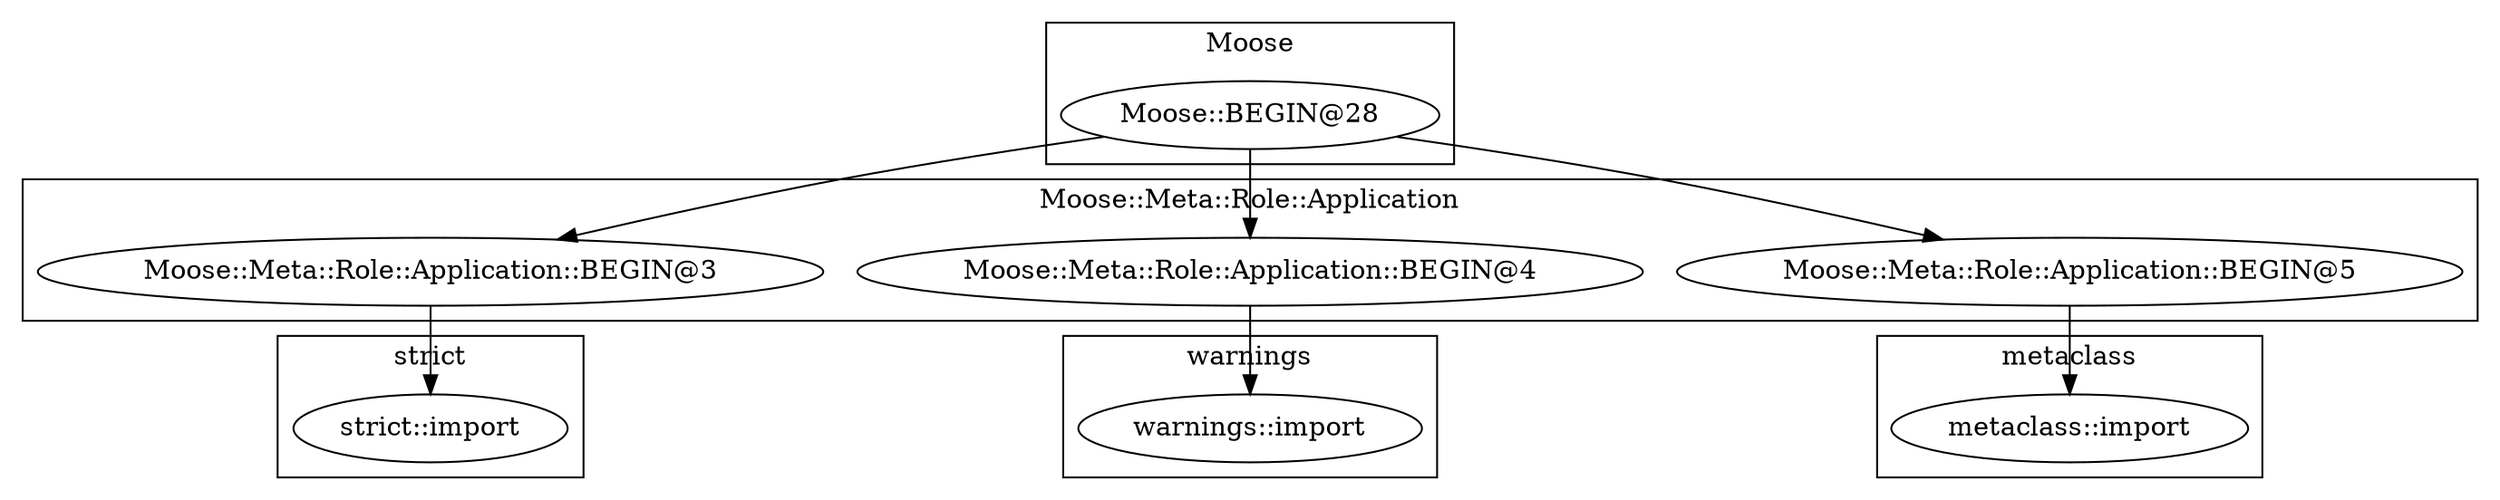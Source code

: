 digraph {
graph [overlap=false]
subgraph cluster_warnings {
	label="warnings";
	"warnings::import";
}
subgraph cluster_Moose {
	label="Moose";
	"Moose::BEGIN@28";
}
subgraph cluster_metaclass {
	label="metaclass";
	"metaclass::import";
}
subgraph cluster_strict {
	label="strict";
	"strict::import";
}
subgraph cluster_Moose_Meta_Role_Application {
	label="Moose::Meta::Role::Application";
	"Moose::Meta::Role::Application::BEGIN@3";
	"Moose::Meta::Role::Application::BEGIN@4";
	"Moose::Meta::Role::Application::BEGIN@5";
}
"Moose::BEGIN@28" -> "Moose::Meta::Role::Application::BEGIN@4";
"Moose::Meta::Role::Application::BEGIN@5" -> "metaclass::import";
"Moose::Meta::Role::Application::BEGIN@4" -> "warnings::import";
"Moose::BEGIN@28" -> "Moose::Meta::Role::Application::BEGIN@3";
"Moose::BEGIN@28" -> "Moose::Meta::Role::Application::BEGIN@5";
"Moose::Meta::Role::Application::BEGIN@3" -> "strict::import";
}
